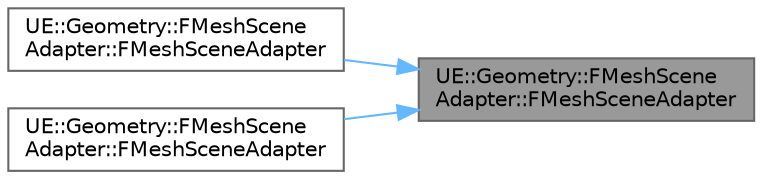 digraph "UE::Geometry::FMeshSceneAdapter::FMeshSceneAdapter"
{
 // INTERACTIVE_SVG=YES
 // LATEX_PDF_SIZE
  bgcolor="transparent";
  edge [fontname=Helvetica,fontsize=10,labelfontname=Helvetica,labelfontsize=10];
  node [fontname=Helvetica,fontsize=10,shape=box,height=0.2,width=0.4];
  rankdir="RL";
  Node1 [id="Node000001",label="UE::Geometry::FMeshScene\lAdapter::FMeshSceneAdapter",height=0.2,width=0.4,color="gray40", fillcolor="grey60", style="filled", fontcolor="black",tooltip=" "];
  Node1 -> Node2 [id="edge1_Node000001_Node000002",dir="back",color="steelblue1",style="solid",tooltip=" "];
  Node2 [id="Node000002",label="UE::Geometry::FMeshScene\lAdapter::FMeshSceneAdapter",height=0.2,width=0.4,color="grey40", fillcolor="white", style="filled",URL="$d9/dda/classUE_1_1Geometry_1_1FMeshSceneAdapter.html#a41bdd3529f818248e6b4947ffbc27754",tooltip=" "];
  Node1 -> Node3 [id="edge2_Node000001_Node000003",dir="back",color="steelblue1",style="solid",tooltip=" "];
  Node3 [id="Node000003",label="UE::Geometry::FMeshScene\lAdapter::FMeshSceneAdapter",height=0.2,width=0.4,color="grey40", fillcolor="white", style="filled",URL="$d9/dda/classUE_1_1Geometry_1_1FMeshSceneAdapter.html#a44b207633d4d52a88f2beab23b09b844",tooltip=" "];
}
